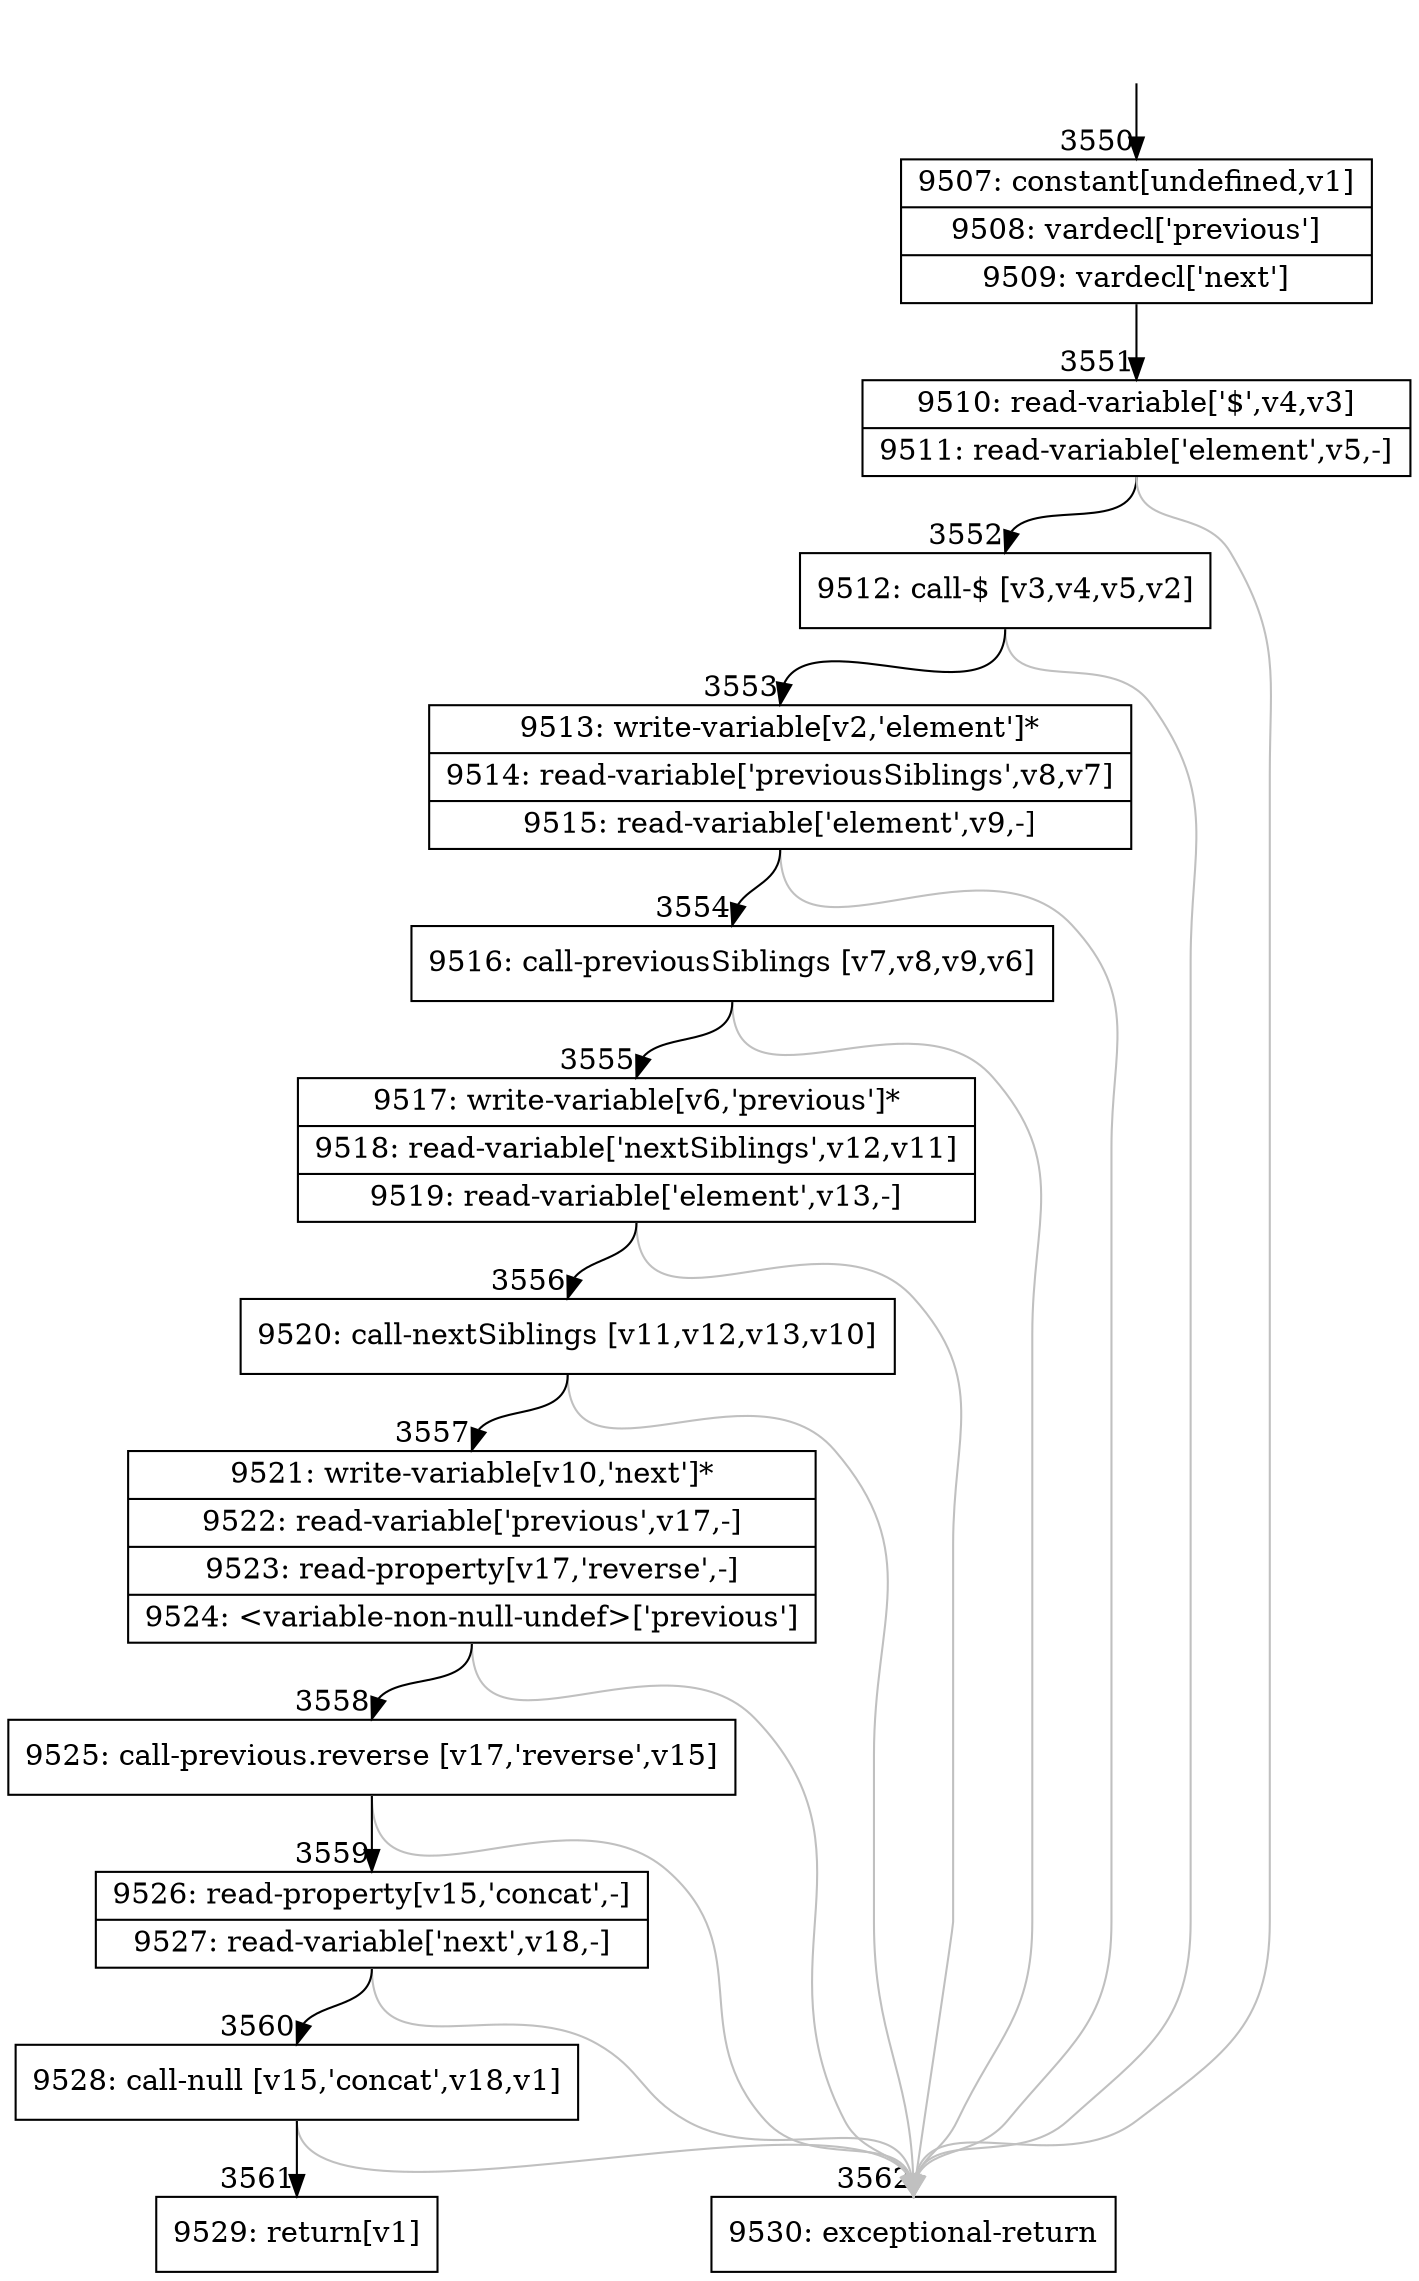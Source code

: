 digraph {
rankdir="TD"
BB_entry302[shape=none,label=""];
BB_entry302 -> BB3550 [tailport=s, headport=n, headlabel="    3550"]
BB3550 [shape=record label="{9507: constant[undefined,v1]|9508: vardecl['previous']|9509: vardecl['next']}" ] 
BB3550 -> BB3551 [tailport=s, headport=n, headlabel="      3551"]
BB3551 [shape=record label="{9510: read-variable['$',v4,v3]|9511: read-variable['element',v5,-]}" ] 
BB3551 -> BB3552 [tailport=s, headport=n, headlabel="      3552"]
BB3551 -> BB3562 [tailport=s, headport=n, color=gray, headlabel="      3562"]
BB3552 [shape=record label="{9512: call-$ [v3,v4,v5,v2]}" ] 
BB3552 -> BB3553 [tailport=s, headport=n, headlabel="      3553"]
BB3552 -> BB3562 [tailport=s, headport=n, color=gray]
BB3553 [shape=record label="{9513: write-variable[v2,'element']*|9514: read-variable['previousSiblings',v8,v7]|9515: read-variable['element',v9,-]}" ] 
BB3553 -> BB3554 [tailport=s, headport=n, headlabel="      3554"]
BB3553 -> BB3562 [tailport=s, headport=n, color=gray]
BB3554 [shape=record label="{9516: call-previousSiblings [v7,v8,v9,v6]}" ] 
BB3554 -> BB3555 [tailport=s, headport=n, headlabel="      3555"]
BB3554 -> BB3562 [tailport=s, headport=n, color=gray]
BB3555 [shape=record label="{9517: write-variable[v6,'previous']*|9518: read-variable['nextSiblings',v12,v11]|9519: read-variable['element',v13,-]}" ] 
BB3555 -> BB3556 [tailport=s, headport=n, headlabel="      3556"]
BB3555 -> BB3562 [tailport=s, headport=n, color=gray]
BB3556 [shape=record label="{9520: call-nextSiblings [v11,v12,v13,v10]}" ] 
BB3556 -> BB3557 [tailport=s, headport=n, headlabel="      3557"]
BB3556 -> BB3562 [tailport=s, headport=n, color=gray]
BB3557 [shape=record label="{9521: write-variable[v10,'next']*|9522: read-variable['previous',v17,-]|9523: read-property[v17,'reverse',-]|9524: \<variable-non-null-undef\>['previous']}" ] 
BB3557 -> BB3558 [tailport=s, headport=n, headlabel="      3558"]
BB3557 -> BB3562 [tailport=s, headport=n, color=gray]
BB3558 [shape=record label="{9525: call-previous.reverse [v17,'reverse',v15]}" ] 
BB3558 -> BB3559 [tailport=s, headport=n, headlabel="      3559"]
BB3558 -> BB3562 [tailport=s, headport=n, color=gray]
BB3559 [shape=record label="{9526: read-property[v15,'concat',-]|9527: read-variable['next',v18,-]}" ] 
BB3559 -> BB3560 [tailport=s, headport=n, headlabel="      3560"]
BB3559 -> BB3562 [tailport=s, headport=n, color=gray]
BB3560 [shape=record label="{9528: call-null [v15,'concat',v18,v1]}" ] 
BB3560 -> BB3561 [tailport=s, headport=n, headlabel="      3561"]
BB3560 -> BB3562 [tailport=s, headport=n, color=gray]
BB3561 [shape=record label="{9529: return[v1]}" ] 
BB3562 [shape=record label="{9530: exceptional-return}" ] 
//#$~ 2610
}
